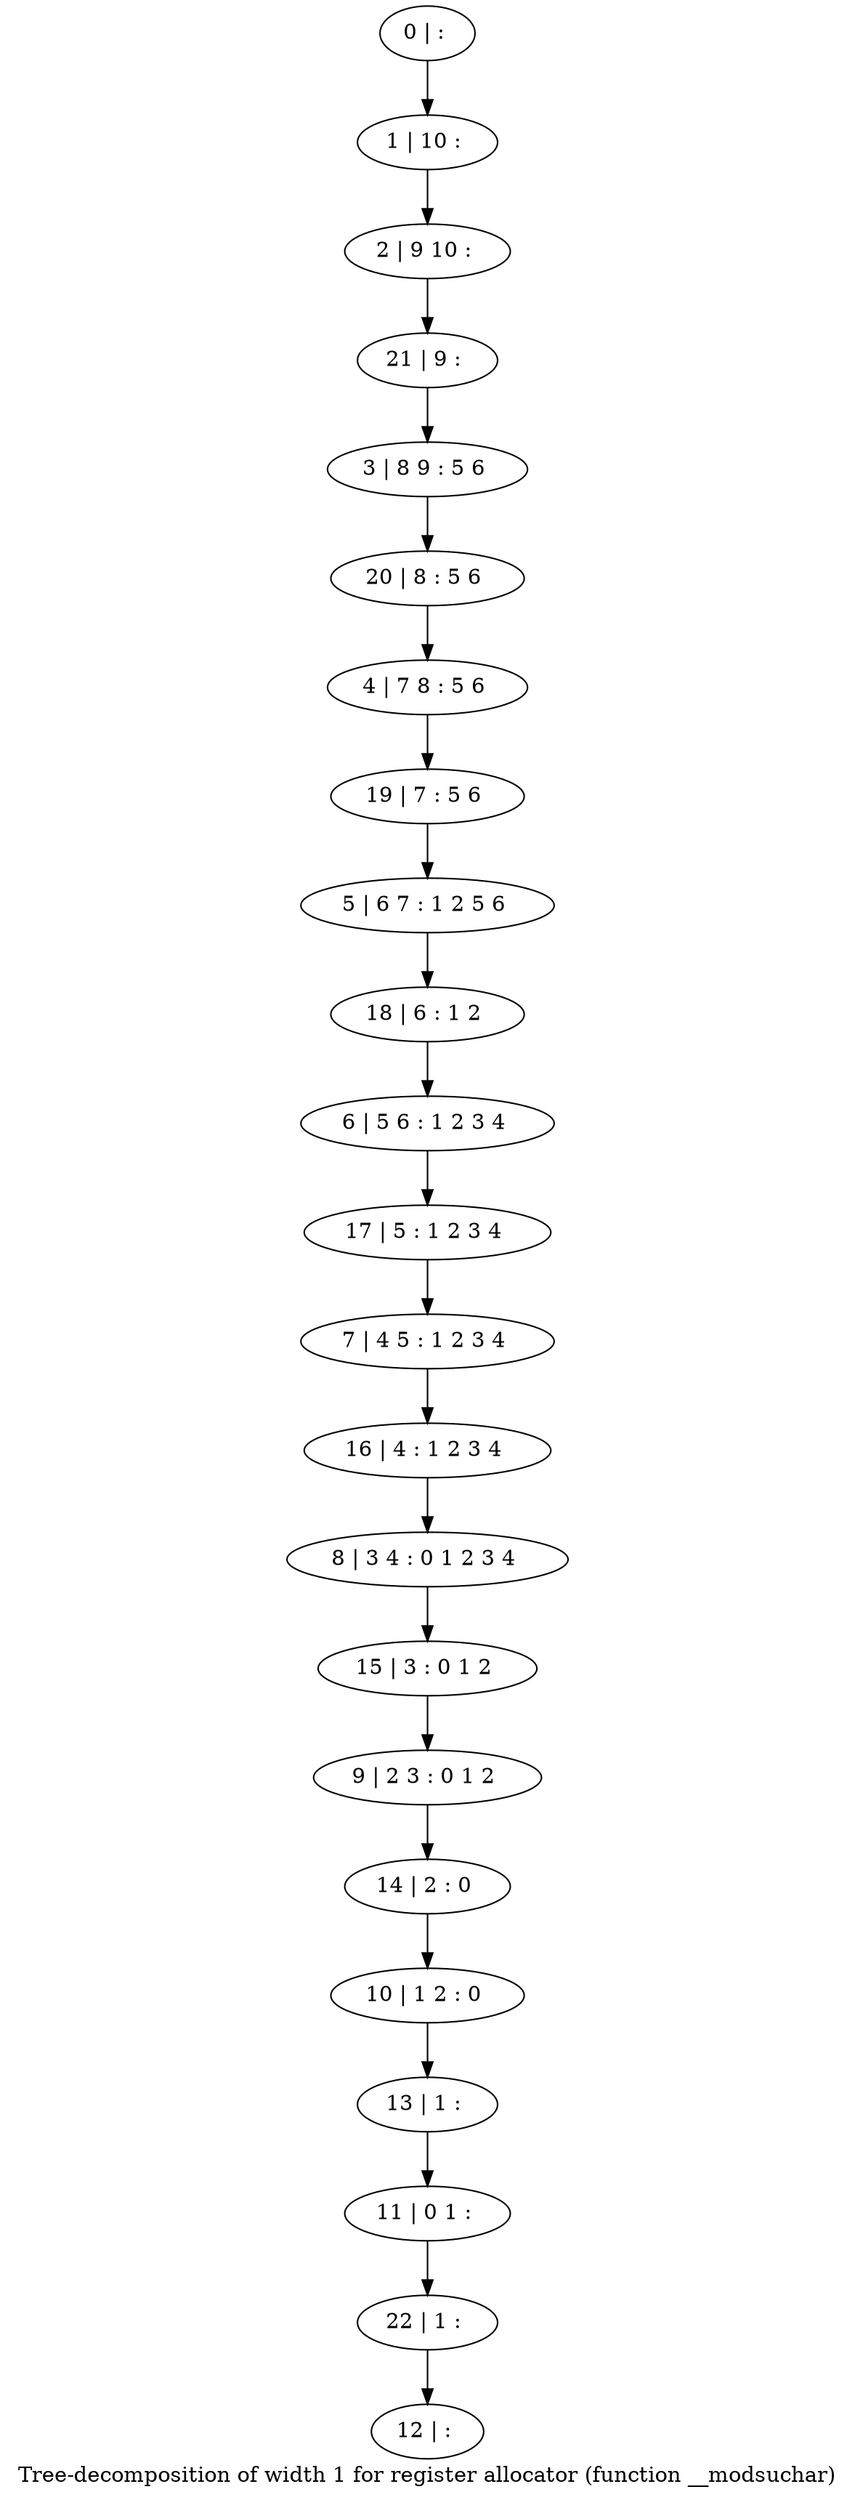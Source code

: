 digraph G {
graph [label="Tree-decomposition of width 1 for register allocator (function __modsuchar)"]
0[label="0 | : "];
1[label="1 | 10 : "];
2[label="2 | 9 10 : "];
3[label="3 | 8 9 : 5 6 "];
4[label="4 | 7 8 : 5 6 "];
5[label="5 | 6 7 : 1 2 5 6 "];
6[label="6 | 5 6 : 1 2 3 4 "];
7[label="7 | 4 5 : 1 2 3 4 "];
8[label="8 | 3 4 : 0 1 2 3 4 "];
9[label="9 | 2 3 : 0 1 2 "];
10[label="10 | 1 2 : 0 "];
11[label="11 | 0 1 : "];
12[label="12 | : "];
13[label="13 | 1 : "];
14[label="14 | 2 : 0 "];
15[label="15 | 3 : 0 1 2 "];
16[label="16 | 4 : 1 2 3 4 "];
17[label="17 | 5 : 1 2 3 4 "];
18[label="18 | 6 : 1 2 "];
19[label="19 | 7 : 5 6 "];
20[label="20 | 8 : 5 6 "];
21[label="21 | 9 : "];
22[label="22 | 1 : "];
0->1 ;
1->2 ;
13->11 ;
10->13 ;
14->10 ;
9->14 ;
15->9 ;
8->15 ;
16->8 ;
7->16 ;
17->7 ;
6->17 ;
18->6 ;
5->18 ;
19->5 ;
4->19 ;
20->4 ;
3->20 ;
21->3 ;
2->21 ;
22->12 ;
11->22 ;
}
